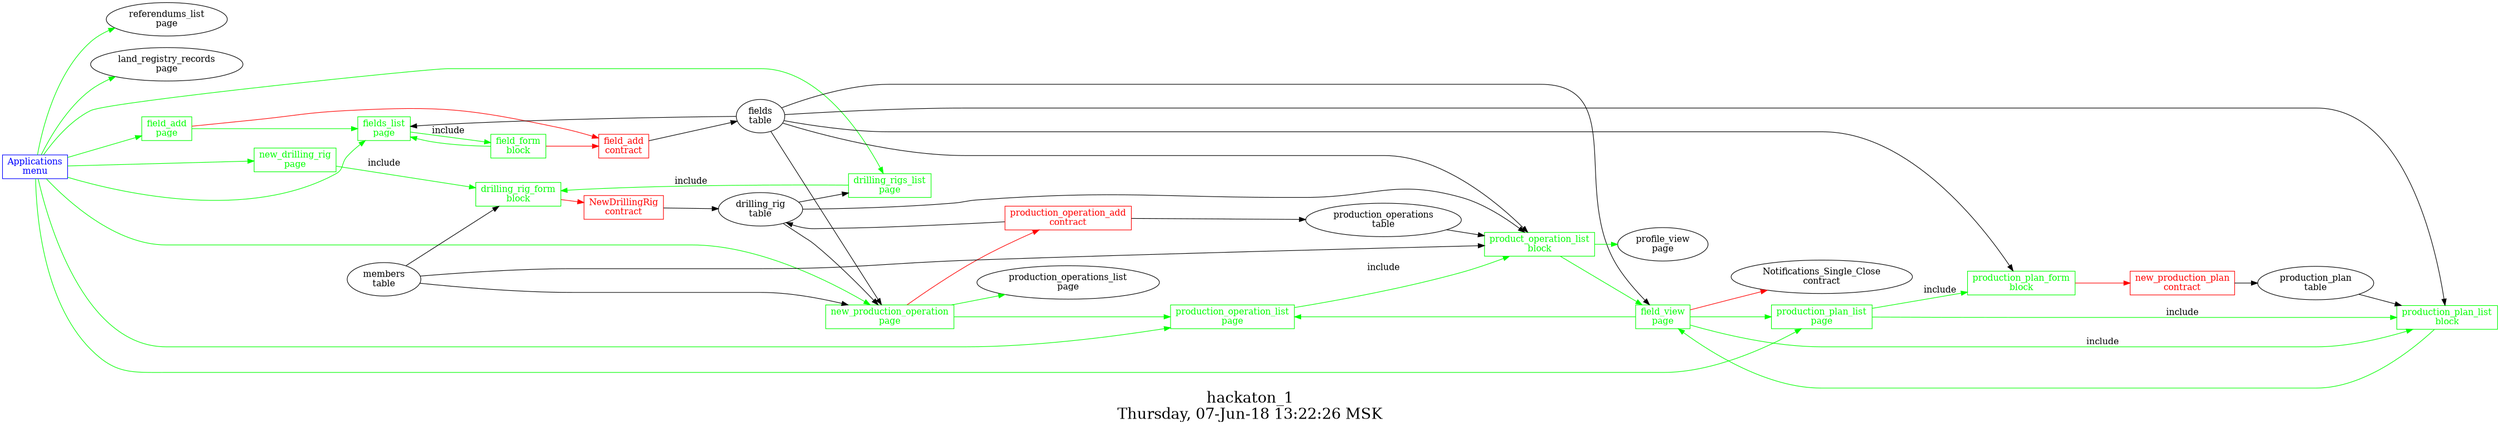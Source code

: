 digraph G {
graph [
  fontsize="24";
  label="hackaton_1\nThursday, 07-Jun-18 13:22:26 MSK";
  nojustify=true;
  ordering=out;
  rankdir=LR;
  size="30";
];
"Applications\nmenu" -> "referendums_list\npage"  [ color=green ]
"Applications\nmenu" -> "land_registry_records\npage"  [ color=green ]
"Applications\nmenu" -> "new_drilling_rig\npage"  [ color=green ]
"Applications\nmenu" -> "field_add\npage"  [ color=green ]
"Applications\nmenu" -> "drilling_rigs_list\npage"  [ color=green ]
"Applications\nmenu" -> "fields_list\npage"  [ color=green ]
"Applications\nmenu" -> "new_production_operation\npage"  [ color=green ]
"Applications\nmenu" -> "production_operation_list\npage"  [ color=green ]
"Applications\nmenu" -> "production_plan_list\npage"  [ color=green ]
"Applications\nmenu" [color=blue, fontcolor=blue, group=menus, shape=record];
"drilling_rig\ntable" -> "drilling_rigs_list\npage"
"drilling_rigs_list\npage" -> "drilling_rig_form\nblock"  [ color=green, label=include ]
"drilling_rigs_list\npage" [color=green, fontcolor=green, group=pages, shape=record];
"field_add\npage" -> "field_add\ncontract"  [ color=red ]
"field_add\npage" -> "fields_list\npage"  [ color=green ]
"field_add\npage" [color=green, fontcolor=green, group=pages, shape=record];
"field_view\npage" -> "Notifications_Single_Close\ncontract"  [ color=red ]
"fields\ntable" -> "field_view\npage"
"field_view\npage" -> "production_operation_list\npage"  [ color=green ]
"field_view\npage" -> "production_plan_list\npage"  [ color=green ]
"field_view\npage" -> "production_plan_list\nblock"  [ color=green, label=include ]
"field_view\npage" [color=green, fontcolor=green, group=pages, shape=record];
"fields\ntable" -> "fields_list\npage"
"fields_list\npage" -> "field_form\nblock"  [ color=green, label=include ]
"fields_list\npage" [color=green, fontcolor=green, group=pages, shape=record];
"new_drilling_rig\npage" -> "drilling_rig_form\nblock"  [ color=green, label=include ]
"new_drilling_rig\npage" [color=green, fontcolor=green, group=pages, shape=record];
"new_production_operation\npage" -> "production_operation_add\ncontract"  [ color=red ]
"members\ntable" -> "new_production_operation\npage"
"drilling_rig\ntable" -> "new_production_operation\npage"
"fields\ntable" -> "new_production_operation\npage"
"new_production_operation\npage" -> "production_operations_list\npage"  [ color=green ]
"new_production_operation\npage" -> "production_operation_list\npage"  [ color=green ]
"new_production_operation\npage" [color=green, fontcolor=green, group=pages, shape=record];
"production_operation_list\npage" -> "product_operation_list\nblock"  [ color=green, label=include ]
"production_operation_list\npage" [color=green, fontcolor=green, group=pages, shape=record];
"production_plan_list\npage" -> "production_plan_form\nblock"  [ color=green, label=include ]
"production_plan_list\npage" -> "production_plan_list\nblock"  [ color=green, label=include ]
"production_plan_list\npage" [color=green, fontcolor=green, group=pages, shape=record];
"drilling_rig_form\nblock" -> "NewDrillingRig\ncontract"  [ color=red ]
"members\ntable" -> "drilling_rig_form\nblock"
"drilling_rig_form\nblock" [color=green, fontcolor=green, group=blocks, shape=record];
"field_form\nblock" -> "field_add\ncontract"  [ color=red ]
"field_form\nblock" -> "fields_list\npage"  [ color=green ]
"field_form\nblock" [color=green, fontcolor=green, group=blocks, shape=record];
"production_operations\ntable" -> "product_operation_list\nblock"
"members\ntable" -> "product_operation_list\nblock"
"drilling_rig\ntable" -> "product_operation_list\nblock"
"fields\ntable" -> "product_operation_list\nblock"
"product_operation_list\nblock" -> "profile_view\npage"  [ color=green ]
"product_operation_list\nblock" -> "field_view\npage"  [ color=green ]
"product_operation_list\nblock" [color=green, fontcolor=green, group=blocks, shape=record];
"production_plan_form\nblock" -> "new_production_plan\ncontract"  [ color=red ]
"fields\ntable" -> "production_plan_form\nblock"
"production_plan_form\nblock" [color=green, fontcolor=green, group=blocks, shape=record];
"production_plan\ntable" -> "production_plan_list\nblock"
"fields\ntable" -> "production_plan_list\nblock"
"production_plan_list\nblock" -> "field_view\npage"  [ color=green ]
"production_plan_list\nblock" [color=green, fontcolor=green, group=blocks, shape=record];
"NewDrillingRig\ncontract" -> "drilling_rig\ntable"  [ color="" ]
"NewDrillingRig\ncontract" [color=red, fontcolor=red, group=contracts, shape=record];
"field_add\ncontract" -> "fields\ntable"  [ color="" ]
"field_add\ncontract" [color=red, fontcolor=red, group=contracts, shape=record];
"new_production_plan\ncontract" -> "production_plan\ntable"  [ color="" ]
"new_production_plan\ncontract" [color=red, fontcolor=red, group=contracts, shape=record];
"production_operation_add\ncontract" -> "production_operations\ntable"  [ color="" ]
"production_operation_add\ncontract" -> "drilling_rig\ntable"  [ color="" ]
"production_operation_add\ncontract" [color=red, fontcolor=red, group=contracts, shape=record];
"drilling_rig\ntable" [color="", fontcolor="", group=tables, shape=""];
"fields\ntable" [color="", fontcolor="", group=tables, shape=""];
"members\ntable" [color="", fontcolor="", group=tables, shape=""];
"production_operations\ntable" [color="", fontcolor="", group=tables, shape=""];
"production_plan\ntable" [color="", fontcolor="", group=tables, shape=""];
}
